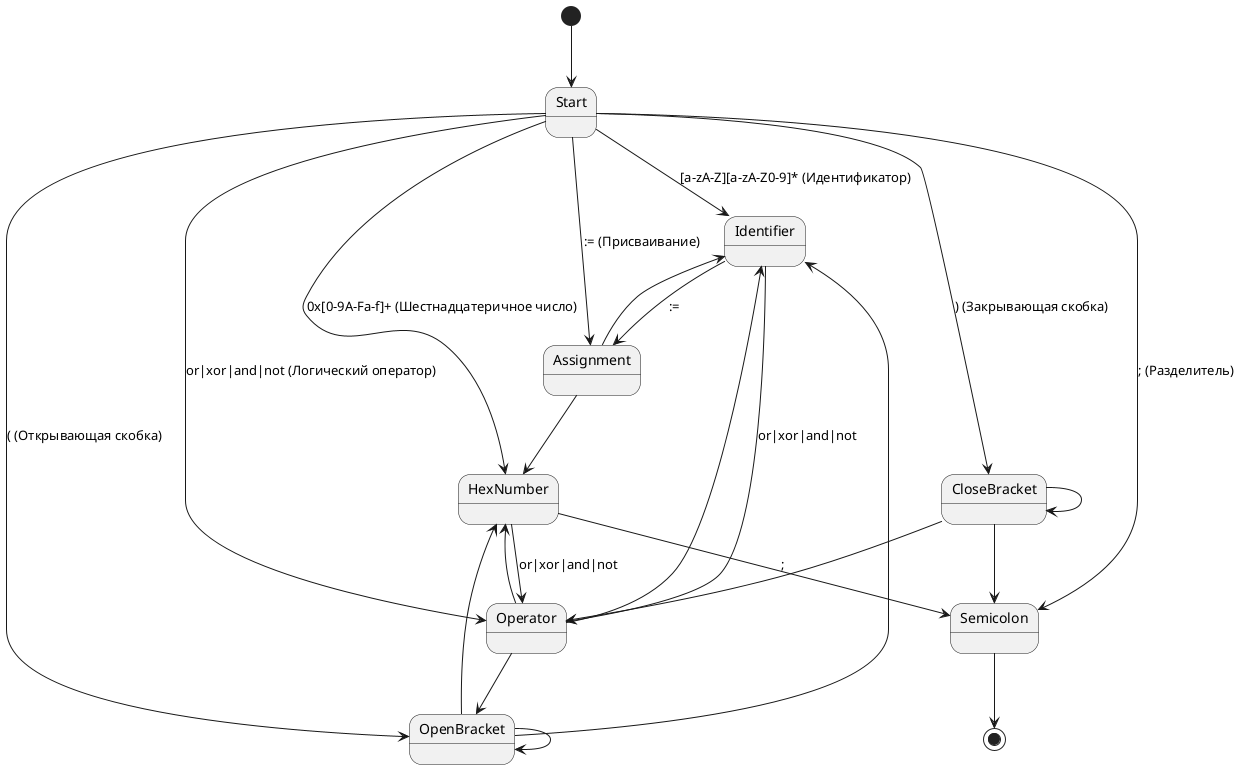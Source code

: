 @startuml
[*] --> Start

Start --> Identifier : [a-zA-Z][a-zA-Z0-9]* (Идентификатор)
Start --> HexNumber : 0x[0-9A-Fa-f]+ (Шестнадцатеричное число)
Start --> Assignment : := (Присваивание)
Start --> Operator : or|xor|and|not (Логический оператор)
Start --> OpenBracket : ( (Открывающая скобка)
Start --> CloseBracket : ) (Закрывающая скобка)
Start --> Semicolon : ; (Разделитель)

Identifier --> Operator : or|xor|and|not
Identifier --> Assignment : :=

HexNumber --> Operator : or|xor|and|not
HexNumber --> Semicolon : ;

Assignment --> Identifier
Assignment --> HexNumber

Operator --> Identifier
Operator --> HexNumber
Operator --> OpenBracket

OpenBracket --> Identifier
OpenBracket --> HexNumber
OpenBracket --> OpenBracket

CloseBracket --> Operator
CloseBracket --> CloseBracket
CloseBracket --> Semicolon

Semicolon --> [*]

@enduml
